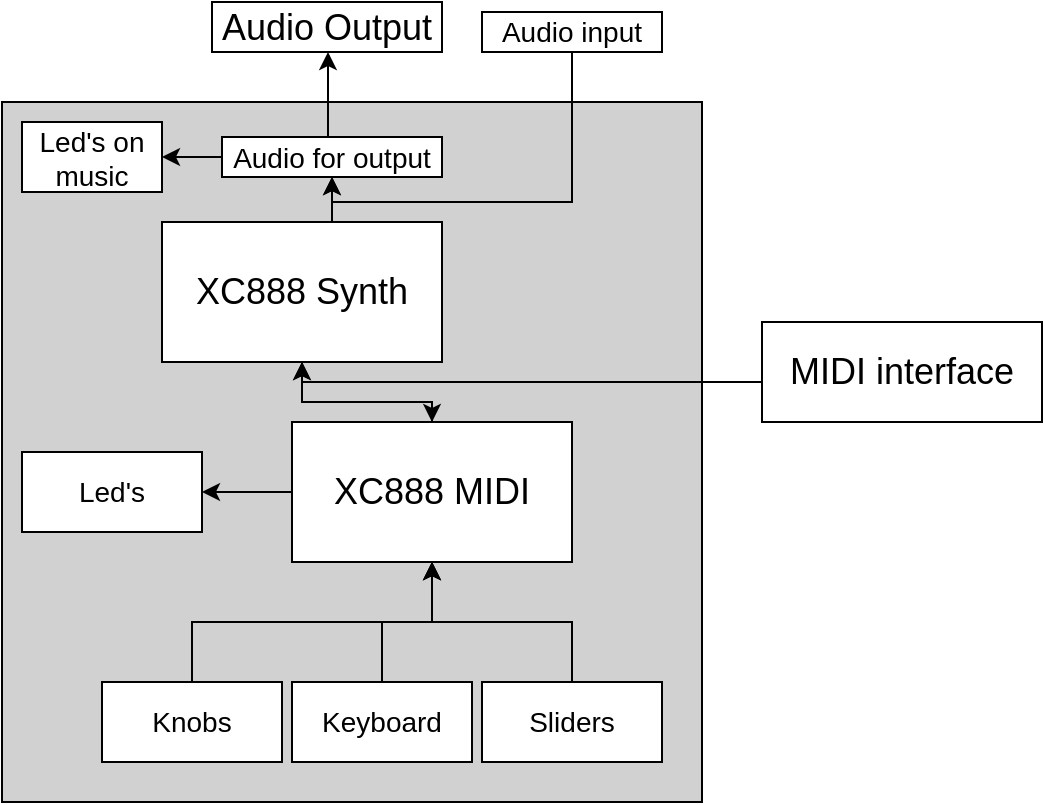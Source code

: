 <mxfile version="13.9.9" type="device"><diagram id="auDtXohnTj-JEyKhv__v" name="Pagina-1"><mxGraphModel dx="351" dy="164" grid="1" gridSize="10" guides="1" tooltips="1" connect="1" arrows="1" fold="1" page="1" pageScale="1" pageWidth="827" pageHeight="1169" math="0" shadow="0"><root><mxCell id="0"/><mxCell id="1" parent="0"/><mxCell id="qkxqm1Cpk-XjTh2wQiYt-18" value="" style="whiteSpace=wrap;html=1;aspect=fixed;fillColor=#D1D1D1;" parent="1" vertex="1"><mxGeometry x="80" y="100" width="350" height="350" as="geometry"/></mxCell><mxCell id="qkxqm1Cpk-XjTh2wQiYt-17" style="edgeStyle=orthogonalEdgeStyle;rounded=0;orthogonalLoop=1;jettySize=auto;html=1;entryX=1;entryY=0.5;entryDx=0;entryDy=0;" parent="1" source="qkxqm1Cpk-XjTh2wQiYt-2" target="qkxqm1Cpk-XjTh2wQiYt-16" edge="1"><mxGeometry relative="1" as="geometry"><mxPoint x="160" y="340" as="targetPoint"/></mxGeometry></mxCell><mxCell id="vJepvUJvrbJIcE0MVHUi-2" style="edgeStyle=orthogonalEdgeStyle;rounded=0;orthogonalLoop=1;jettySize=auto;html=1;exitX=0.5;exitY=0;exitDx=0;exitDy=0;entryX=0.5;entryY=1;entryDx=0;entryDy=0;" edge="1" parent="1" source="qkxqm1Cpk-XjTh2wQiYt-2" target="qkxqm1Cpk-XjTh2wQiYt-4"><mxGeometry relative="1" as="geometry"><Array as="points"><mxPoint x="295" y="250"/><mxPoint x="230" y="250"/></Array></mxGeometry></mxCell><mxCell id="qkxqm1Cpk-XjTh2wQiYt-2" value="&lt;font style=&quot;font-size: 18px&quot;&gt;XC888 MIDI&lt;/font&gt;" style="rounded=0;whiteSpace=wrap;html=1;" parent="1" vertex="1"><mxGeometry x="225" y="260" width="140" height="70" as="geometry"/></mxCell><mxCell id="qkxqm1Cpk-XjTh2wQiYt-25" style="edgeStyle=orthogonalEdgeStyle;rounded=0;orthogonalLoop=1;jettySize=auto;html=1;exitX=0.5;exitY=0;exitDx=0;exitDy=0;entryX=0.5;entryY=1;entryDx=0;entryDy=0;" parent="1" source="qkxqm1Cpk-XjTh2wQiYt-4" target="qkxqm1Cpk-XjTh2wQiYt-21" edge="1"><mxGeometry relative="1" as="geometry"/></mxCell><mxCell id="vJepvUJvrbJIcE0MVHUi-1" style="edgeStyle=orthogonalEdgeStyle;rounded=0;orthogonalLoop=1;jettySize=auto;html=1;exitX=0.5;exitY=1;exitDx=0;exitDy=0;entryX=0.5;entryY=0;entryDx=0;entryDy=0;" edge="1" parent="1" source="qkxqm1Cpk-XjTh2wQiYt-4" target="qkxqm1Cpk-XjTh2wQiYt-2"><mxGeometry relative="1" as="geometry"/></mxCell><mxCell id="qkxqm1Cpk-XjTh2wQiYt-4" value="&lt;font style=&quot;font-size: 18px&quot;&gt;XC888 Synth&lt;/font&gt;" style="rounded=0;whiteSpace=wrap;html=1;" parent="1" vertex="1"><mxGeometry x="160" y="160" width="140" height="70" as="geometry"/></mxCell><mxCell id="vJepvUJvrbJIcE0MVHUi-3" style="edgeStyle=orthogonalEdgeStyle;rounded=0;orthogonalLoop=1;jettySize=auto;html=1;entryX=0.5;entryY=1;entryDx=0;entryDy=0;" edge="1" parent="1" source="qkxqm1Cpk-XjTh2wQiYt-5" target="qkxqm1Cpk-XjTh2wQiYt-4"><mxGeometry relative="1" as="geometry"><Array as="points"><mxPoint x="230" y="240"/></Array></mxGeometry></mxCell><mxCell id="qkxqm1Cpk-XjTh2wQiYt-5" value="&lt;font style=&quot;font-size: 18px&quot;&gt;MIDI interface&lt;/font&gt;" style="rounded=0;whiteSpace=wrap;html=1;" parent="1" vertex="1"><mxGeometry x="460" y="210" width="140" height="50" as="geometry"/></mxCell><mxCell id="qkxqm1Cpk-XjTh2wQiYt-13" style="edgeStyle=orthogonalEdgeStyle;rounded=0;orthogonalLoop=1;jettySize=auto;html=1;entryX=0.5;entryY=1;entryDx=0;entryDy=0;" parent="1" source="qkxqm1Cpk-XjTh2wQiYt-9" target="qkxqm1Cpk-XjTh2wQiYt-2" edge="1"><mxGeometry relative="1" as="geometry"/></mxCell><mxCell id="qkxqm1Cpk-XjTh2wQiYt-9" value="&lt;span style=&quot;font-size: 14px&quot;&gt;Keyboard&lt;/span&gt;" style="rounded=0;whiteSpace=wrap;html=1;" parent="1" vertex="1"><mxGeometry x="225" y="390" width="90" height="40" as="geometry"/></mxCell><mxCell id="qkxqm1Cpk-XjTh2wQiYt-14" style="edgeStyle=orthogonalEdgeStyle;rounded=0;orthogonalLoop=1;jettySize=auto;html=1;entryX=0.5;entryY=1;entryDx=0;entryDy=0;" parent="1" source="qkxqm1Cpk-XjTh2wQiYt-11" target="qkxqm1Cpk-XjTh2wQiYt-2" edge="1"><mxGeometry relative="1" as="geometry"><Array as="points"><mxPoint x="175" y="360"/><mxPoint x="295" y="360"/></Array></mxGeometry></mxCell><mxCell id="qkxqm1Cpk-XjTh2wQiYt-11" value="&lt;span style=&quot;font-size: 14px&quot;&gt;Knobs&lt;/span&gt;" style="rounded=0;whiteSpace=wrap;html=1;" parent="1" vertex="1"><mxGeometry x="130" y="390" width="90" height="40" as="geometry"/></mxCell><mxCell id="qkxqm1Cpk-XjTh2wQiYt-15" style="edgeStyle=orthogonalEdgeStyle;rounded=0;orthogonalLoop=1;jettySize=auto;html=1;entryX=0.5;entryY=1;entryDx=0;entryDy=0;" parent="1" source="qkxqm1Cpk-XjTh2wQiYt-12" target="qkxqm1Cpk-XjTh2wQiYt-2" edge="1"><mxGeometry relative="1" as="geometry"/></mxCell><mxCell id="qkxqm1Cpk-XjTh2wQiYt-12" value="&lt;span style=&quot;font-size: 14px&quot;&gt;Sliders&lt;/span&gt;" style="rounded=0;whiteSpace=wrap;html=1;" parent="1" vertex="1"><mxGeometry x="320" y="390" width="90" height="40" as="geometry"/></mxCell><mxCell id="qkxqm1Cpk-XjTh2wQiYt-16" value="&lt;span style=&quot;font-size: 14px&quot;&gt;Led's&lt;/span&gt;" style="rounded=0;whiteSpace=wrap;html=1;" parent="1" vertex="1"><mxGeometry x="90" y="275" width="90" height="40" as="geometry"/></mxCell><mxCell id="qkxqm1Cpk-XjTh2wQiYt-34" style="edgeStyle=orthogonalEdgeStyle;rounded=0;orthogonalLoop=1;jettySize=auto;html=1;exitX=0;exitY=0.5;exitDx=0;exitDy=0;entryX=1;entryY=0.5;entryDx=0;entryDy=0;" parent="1" source="qkxqm1Cpk-XjTh2wQiYt-21" target="qkxqm1Cpk-XjTh2wQiYt-32" edge="1"><mxGeometry relative="1" as="geometry"><Array as="points"><mxPoint x="190" y="128"/><mxPoint x="170" y="128"/></Array></mxGeometry></mxCell><mxCell id="vJepvUJvrbJIcE0MVHUi-5" value="" style="edgeStyle=orthogonalEdgeStyle;rounded=0;orthogonalLoop=1;jettySize=auto;html=1;" edge="1" parent="1" source="qkxqm1Cpk-XjTh2wQiYt-21" target="vJepvUJvrbJIcE0MVHUi-4"><mxGeometry relative="1" as="geometry"><Array as="points"><mxPoint x="243" y="110"/><mxPoint x="243" y="110"/></Array></mxGeometry></mxCell><mxCell id="qkxqm1Cpk-XjTh2wQiYt-21" value="&lt;font style=&quot;font-size: 14px&quot;&gt;Audio for output&lt;/font&gt;" style="rounded=0;whiteSpace=wrap;html=1;" parent="1" vertex="1"><mxGeometry x="190" y="117.5" width="110" height="20" as="geometry"/></mxCell><mxCell id="qkxqm1Cpk-XjTh2wQiYt-24" style="edgeStyle=orthogonalEdgeStyle;rounded=0;orthogonalLoop=1;jettySize=auto;html=1;exitX=0.5;exitY=1;exitDx=0;exitDy=0;entryX=0.5;entryY=1;entryDx=0;entryDy=0;" parent="1" source="qkxqm1Cpk-XjTh2wQiYt-22" target="qkxqm1Cpk-XjTh2wQiYt-21" edge="1"><mxGeometry relative="1" as="geometry"><Array as="points"><mxPoint x="365" y="150"/><mxPoint x="245" y="150"/></Array></mxGeometry></mxCell><mxCell id="qkxqm1Cpk-XjTh2wQiYt-22" value="&lt;font style=&quot;font-size: 14px&quot;&gt;Audio input&lt;/font&gt;" style="rounded=0;whiteSpace=wrap;html=1;" parent="1" vertex="1"><mxGeometry x="320" y="55" width="90" height="20" as="geometry"/></mxCell><mxCell id="qkxqm1Cpk-XjTh2wQiYt-32" value="&lt;span style=&quot;font-size: 14px&quot;&gt;Led's on music&lt;/span&gt;" style="rounded=0;whiteSpace=wrap;html=1;" parent="1" vertex="1"><mxGeometry x="90" y="110" width="70" height="35" as="geometry"/></mxCell><mxCell id="vJepvUJvrbJIcE0MVHUi-4" value="&lt;font style=&quot;font-size: 18px&quot;&gt;Audio Output&lt;/font&gt;" style="rounded=0;whiteSpace=wrap;html=1;" vertex="1" parent="1"><mxGeometry x="185" y="50" width="115" height="25" as="geometry"/></mxCell></root></mxGraphModel></diagram></mxfile>